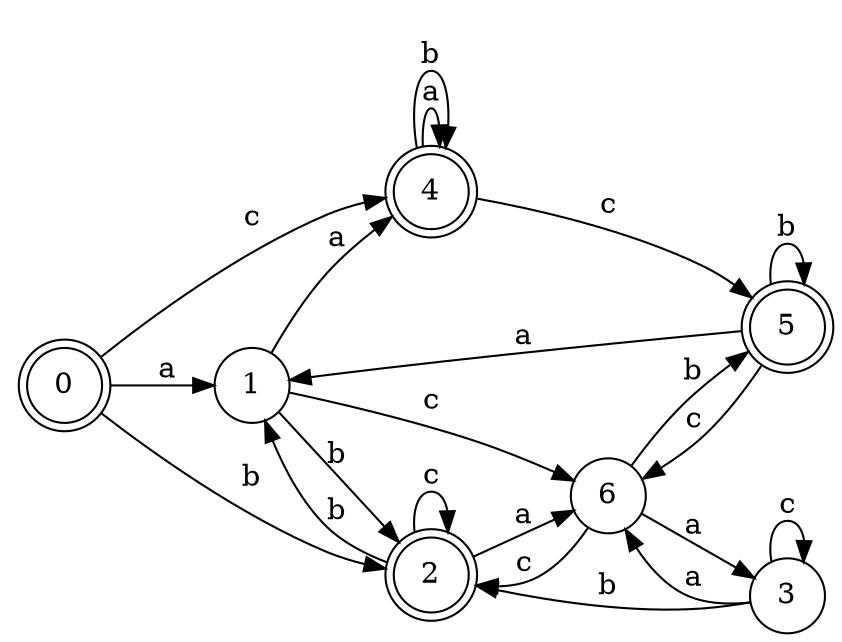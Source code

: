 digraph n6_4 {
__start0 [label="" shape="none"];

rankdir=LR;
size="8,5";

s0 [style="rounded,filled", color="black", fillcolor="white" shape="doublecircle", label="0"];
s1 [style="filled", color="black", fillcolor="white" shape="circle", label="1"];
s2 [style="rounded,filled", color="black", fillcolor="white" shape="doublecircle", label="2"];
s3 [style="filled", color="black", fillcolor="white" shape="circle", label="3"];
s4 [style="rounded,filled", color="black", fillcolor="white" shape="doublecircle", label="4"];
s5 [style="rounded,filled", color="black", fillcolor="white" shape="doublecircle", label="5"];
s6 [style="filled", color="black", fillcolor="white" shape="circle", label="6"];
s0 -> s1 [label="a"];
s0 -> s2 [label="b"];
s0 -> s4 [label="c"];
s1 -> s4 [label="a"];
s1 -> s2 [label="b"];
s1 -> s6 [label="c"];
s2 -> s6 [label="a"];
s2 -> s1 [label="b"];
s2 -> s2 [label="c"];
s3 -> s6 [label="a"];
s3 -> s2 [label="b"];
s3 -> s3 [label="c"];
s4 -> s4 [label="a"];
s4 -> s4 [label="b"];
s4 -> s5 [label="c"];
s5 -> s1 [label="a"];
s5 -> s5 [label="b"];
s5 -> s6 [label="c"];
s6 -> s3 [label="a"];
s6 -> s5 [label="b"];
s6 -> s2 [label="c"];

}